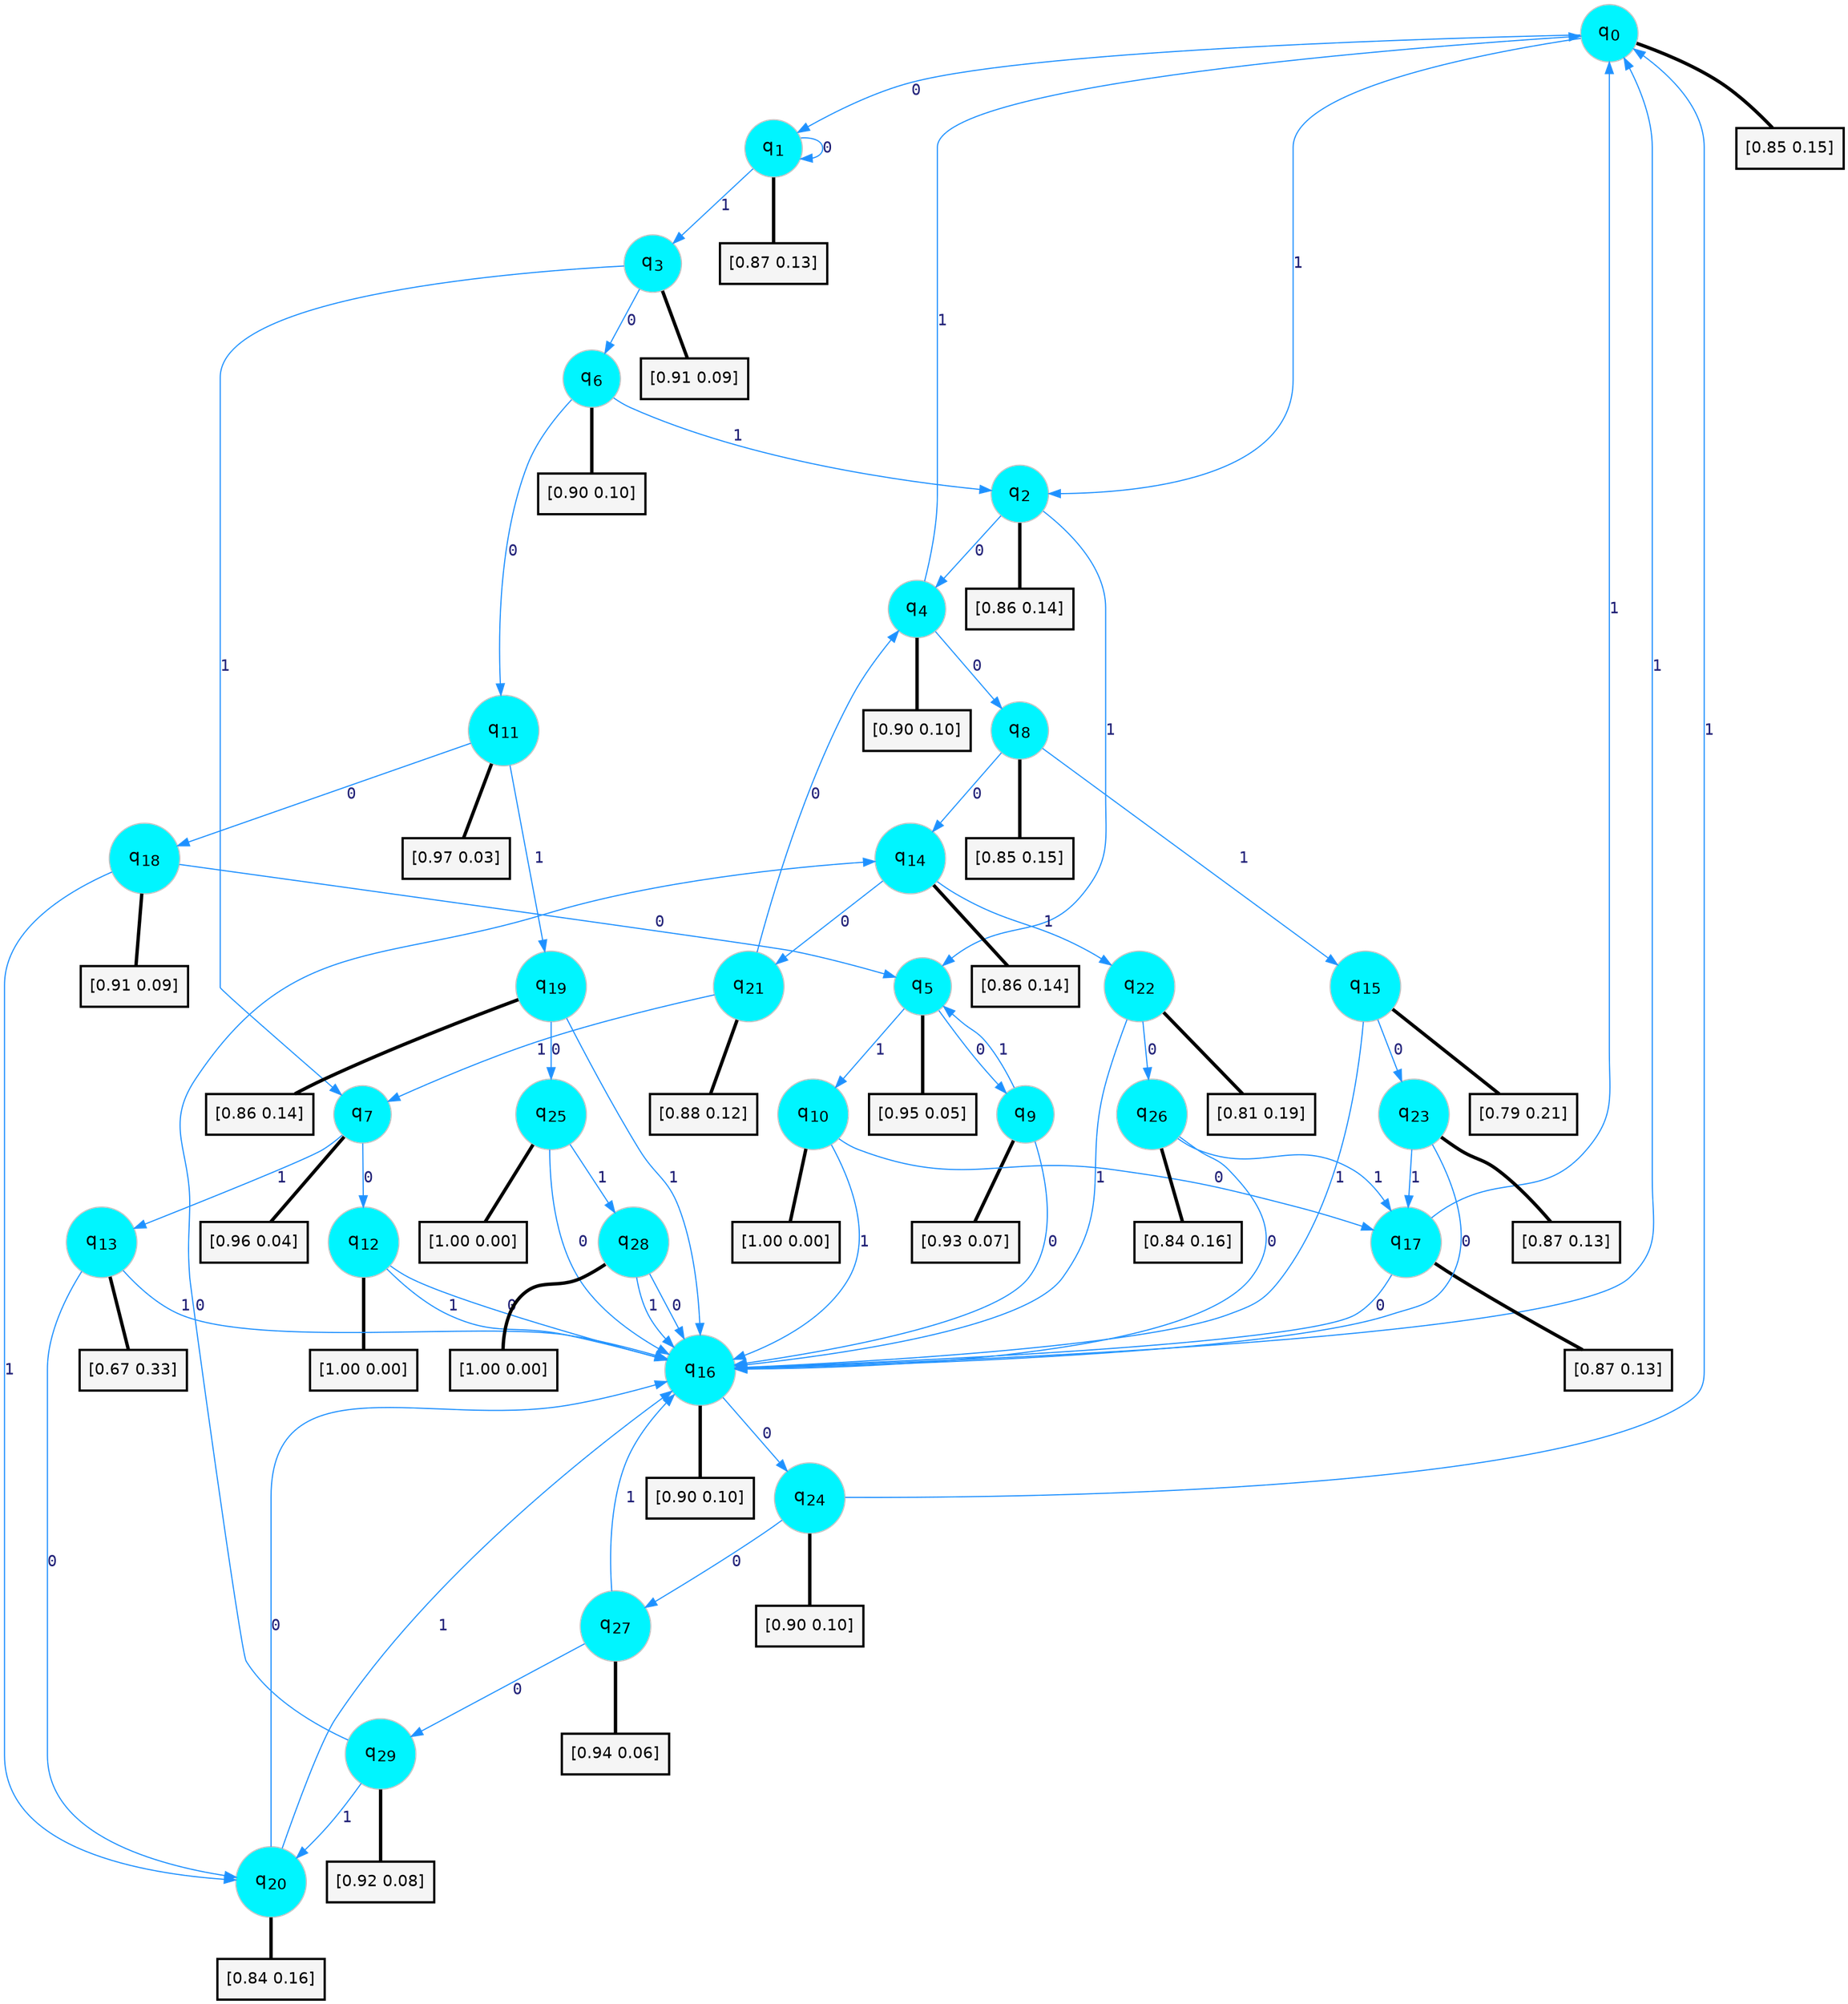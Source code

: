 digraph G {
graph [
bgcolor=transparent, dpi=300, rankdir=TD, size="40,25"];
node [
color=gray, fillcolor=turquoise1, fontcolor=black, fontname=Helvetica, fontsize=16, fontweight=bold, shape=circle, style=filled];
edge [
arrowsize=1, color=dodgerblue1, fontcolor=midnightblue, fontname=courier, fontweight=bold, penwidth=1, style=solid, weight=20];
0[label=<q<SUB>0</SUB>>];
1[label=<q<SUB>1</SUB>>];
2[label=<q<SUB>2</SUB>>];
3[label=<q<SUB>3</SUB>>];
4[label=<q<SUB>4</SUB>>];
5[label=<q<SUB>5</SUB>>];
6[label=<q<SUB>6</SUB>>];
7[label=<q<SUB>7</SUB>>];
8[label=<q<SUB>8</SUB>>];
9[label=<q<SUB>9</SUB>>];
10[label=<q<SUB>10</SUB>>];
11[label=<q<SUB>11</SUB>>];
12[label=<q<SUB>12</SUB>>];
13[label=<q<SUB>13</SUB>>];
14[label=<q<SUB>14</SUB>>];
15[label=<q<SUB>15</SUB>>];
16[label=<q<SUB>16</SUB>>];
17[label=<q<SUB>17</SUB>>];
18[label=<q<SUB>18</SUB>>];
19[label=<q<SUB>19</SUB>>];
20[label=<q<SUB>20</SUB>>];
21[label=<q<SUB>21</SUB>>];
22[label=<q<SUB>22</SUB>>];
23[label=<q<SUB>23</SUB>>];
24[label=<q<SUB>24</SUB>>];
25[label=<q<SUB>25</SUB>>];
26[label=<q<SUB>26</SUB>>];
27[label=<q<SUB>27</SUB>>];
28[label=<q<SUB>28</SUB>>];
29[label=<q<SUB>29</SUB>>];
30[label="[0.85 0.15]", shape=box,fontcolor=black, fontname=Helvetica, fontsize=14, penwidth=2, fillcolor=whitesmoke,color=black];
31[label="[0.87 0.13]", shape=box,fontcolor=black, fontname=Helvetica, fontsize=14, penwidth=2, fillcolor=whitesmoke,color=black];
32[label="[0.86 0.14]", shape=box,fontcolor=black, fontname=Helvetica, fontsize=14, penwidth=2, fillcolor=whitesmoke,color=black];
33[label="[0.91 0.09]", shape=box,fontcolor=black, fontname=Helvetica, fontsize=14, penwidth=2, fillcolor=whitesmoke,color=black];
34[label="[0.90 0.10]", shape=box,fontcolor=black, fontname=Helvetica, fontsize=14, penwidth=2, fillcolor=whitesmoke,color=black];
35[label="[0.95 0.05]", shape=box,fontcolor=black, fontname=Helvetica, fontsize=14, penwidth=2, fillcolor=whitesmoke,color=black];
36[label="[0.90 0.10]", shape=box,fontcolor=black, fontname=Helvetica, fontsize=14, penwidth=2, fillcolor=whitesmoke,color=black];
37[label="[0.96 0.04]", shape=box,fontcolor=black, fontname=Helvetica, fontsize=14, penwidth=2, fillcolor=whitesmoke,color=black];
38[label="[0.85 0.15]", shape=box,fontcolor=black, fontname=Helvetica, fontsize=14, penwidth=2, fillcolor=whitesmoke,color=black];
39[label="[0.93 0.07]", shape=box,fontcolor=black, fontname=Helvetica, fontsize=14, penwidth=2, fillcolor=whitesmoke,color=black];
40[label="[1.00 0.00]", shape=box,fontcolor=black, fontname=Helvetica, fontsize=14, penwidth=2, fillcolor=whitesmoke,color=black];
41[label="[0.97 0.03]", shape=box,fontcolor=black, fontname=Helvetica, fontsize=14, penwidth=2, fillcolor=whitesmoke,color=black];
42[label="[1.00 0.00]", shape=box,fontcolor=black, fontname=Helvetica, fontsize=14, penwidth=2, fillcolor=whitesmoke,color=black];
43[label="[0.67 0.33]", shape=box,fontcolor=black, fontname=Helvetica, fontsize=14, penwidth=2, fillcolor=whitesmoke,color=black];
44[label="[0.86 0.14]", shape=box,fontcolor=black, fontname=Helvetica, fontsize=14, penwidth=2, fillcolor=whitesmoke,color=black];
45[label="[0.79 0.21]", shape=box,fontcolor=black, fontname=Helvetica, fontsize=14, penwidth=2, fillcolor=whitesmoke,color=black];
46[label="[0.90 0.10]", shape=box,fontcolor=black, fontname=Helvetica, fontsize=14, penwidth=2, fillcolor=whitesmoke,color=black];
47[label="[0.87 0.13]", shape=box,fontcolor=black, fontname=Helvetica, fontsize=14, penwidth=2, fillcolor=whitesmoke,color=black];
48[label="[0.91 0.09]", shape=box,fontcolor=black, fontname=Helvetica, fontsize=14, penwidth=2, fillcolor=whitesmoke,color=black];
49[label="[0.86 0.14]", shape=box,fontcolor=black, fontname=Helvetica, fontsize=14, penwidth=2, fillcolor=whitesmoke,color=black];
50[label="[0.84 0.16]", shape=box,fontcolor=black, fontname=Helvetica, fontsize=14, penwidth=2, fillcolor=whitesmoke,color=black];
51[label="[0.88 0.12]", shape=box,fontcolor=black, fontname=Helvetica, fontsize=14, penwidth=2, fillcolor=whitesmoke,color=black];
52[label="[0.81 0.19]", shape=box,fontcolor=black, fontname=Helvetica, fontsize=14, penwidth=2, fillcolor=whitesmoke,color=black];
53[label="[0.87 0.13]", shape=box,fontcolor=black, fontname=Helvetica, fontsize=14, penwidth=2, fillcolor=whitesmoke,color=black];
54[label="[0.90 0.10]", shape=box,fontcolor=black, fontname=Helvetica, fontsize=14, penwidth=2, fillcolor=whitesmoke,color=black];
55[label="[1.00 0.00]", shape=box,fontcolor=black, fontname=Helvetica, fontsize=14, penwidth=2, fillcolor=whitesmoke,color=black];
56[label="[0.84 0.16]", shape=box,fontcolor=black, fontname=Helvetica, fontsize=14, penwidth=2, fillcolor=whitesmoke,color=black];
57[label="[0.94 0.06]", shape=box,fontcolor=black, fontname=Helvetica, fontsize=14, penwidth=2, fillcolor=whitesmoke,color=black];
58[label="[1.00 0.00]", shape=box,fontcolor=black, fontname=Helvetica, fontsize=14, penwidth=2, fillcolor=whitesmoke,color=black];
59[label="[0.92 0.08]", shape=box,fontcolor=black, fontname=Helvetica, fontsize=14, penwidth=2, fillcolor=whitesmoke,color=black];
0->1 [label=0];
0->2 [label=1];
0->30 [arrowhead=none, penwidth=3,color=black];
1->1 [label=0];
1->3 [label=1];
1->31 [arrowhead=none, penwidth=3,color=black];
2->4 [label=0];
2->5 [label=1];
2->32 [arrowhead=none, penwidth=3,color=black];
3->6 [label=0];
3->7 [label=1];
3->33 [arrowhead=none, penwidth=3,color=black];
4->8 [label=0];
4->0 [label=1];
4->34 [arrowhead=none, penwidth=3,color=black];
5->9 [label=0];
5->10 [label=1];
5->35 [arrowhead=none, penwidth=3,color=black];
6->11 [label=0];
6->2 [label=1];
6->36 [arrowhead=none, penwidth=3,color=black];
7->12 [label=0];
7->13 [label=1];
7->37 [arrowhead=none, penwidth=3,color=black];
8->14 [label=0];
8->15 [label=1];
8->38 [arrowhead=none, penwidth=3,color=black];
9->16 [label=0];
9->5 [label=1];
9->39 [arrowhead=none, penwidth=3,color=black];
10->17 [label=0];
10->16 [label=1];
10->40 [arrowhead=none, penwidth=3,color=black];
11->18 [label=0];
11->19 [label=1];
11->41 [arrowhead=none, penwidth=3,color=black];
12->16 [label=0];
12->16 [label=1];
12->42 [arrowhead=none, penwidth=3,color=black];
13->20 [label=0];
13->16 [label=1];
13->43 [arrowhead=none, penwidth=3,color=black];
14->21 [label=0];
14->22 [label=1];
14->44 [arrowhead=none, penwidth=3,color=black];
15->23 [label=0];
15->16 [label=1];
15->45 [arrowhead=none, penwidth=3,color=black];
16->24 [label=0];
16->0 [label=1];
16->46 [arrowhead=none, penwidth=3,color=black];
17->16 [label=0];
17->0 [label=1];
17->47 [arrowhead=none, penwidth=3,color=black];
18->5 [label=0];
18->20 [label=1];
18->48 [arrowhead=none, penwidth=3,color=black];
19->25 [label=0];
19->16 [label=1];
19->49 [arrowhead=none, penwidth=3,color=black];
20->16 [label=0];
20->16 [label=1];
20->50 [arrowhead=none, penwidth=3,color=black];
21->4 [label=0];
21->7 [label=1];
21->51 [arrowhead=none, penwidth=3,color=black];
22->26 [label=0];
22->16 [label=1];
22->52 [arrowhead=none, penwidth=3,color=black];
23->16 [label=0];
23->17 [label=1];
23->53 [arrowhead=none, penwidth=3,color=black];
24->27 [label=0];
24->0 [label=1];
24->54 [arrowhead=none, penwidth=3,color=black];
25->16 [label=0];
25->28 [label=1];
25->55 [arrowhead=none, penwidth=3,color=black];
26->16 [label=0];
26->17 [label=1];
26->56 [arrowhead=none, penwidth=3,color=black];
27->29 [label=0];
27->16 [label=1];
27->57 [arrowhead=none, penwidth=3,color=black];
28->16 [label=0];
28->16 [label=1];
28->58 [arrowhead=none, penwidth=3,color=black];
29->14 [label=0];
29->20 [label=1];
29->59 [arrowhead=none, penwidth=3,color=black];
}
